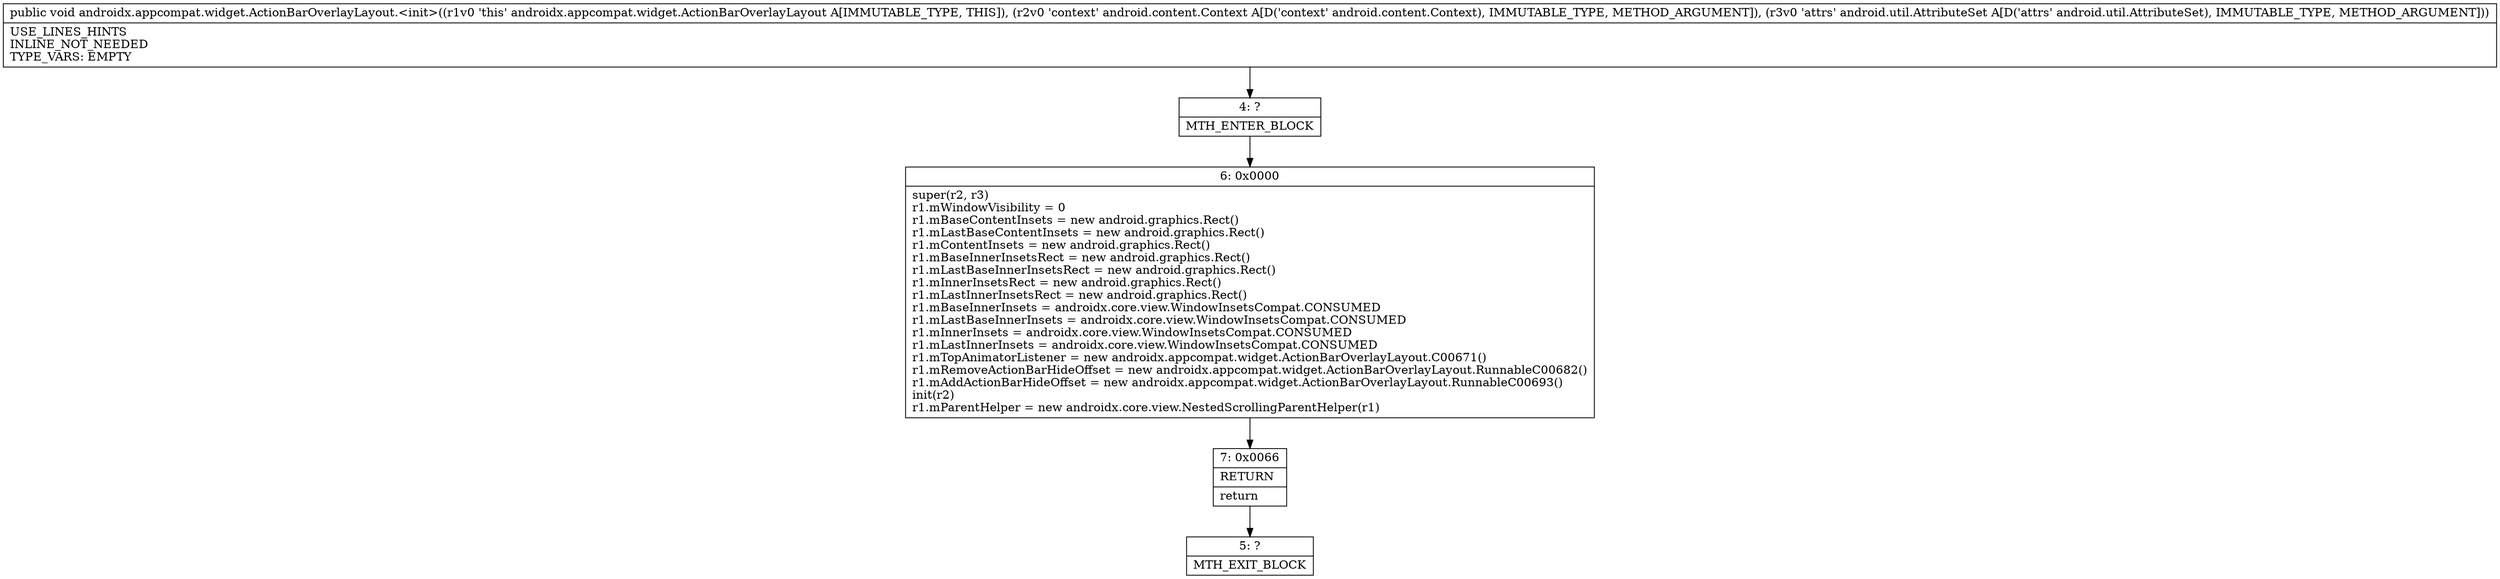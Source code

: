 digraph "CFG forandroidx.appcompat.widget.ActionBarOverlayLayout.\<init\>(Landroid\/content\/Context;Landroid\/util\/AttributeSet;)V" {
Node_4 [shape=record,label="{4\:\ ?|MTH_ENTER_BLOCK\l}"];
Node_6 [shape=record,label="{6\:\ 0x0000|super(r2, r3)\lr1.mWindowVisibility = 0\lr1.mBaseContentInsets = new android.graphics.Rect()\lr1.mLastBaseContentInsets = new android.graphics.Rect()\lr1.mContentInsets = new android.graphics.Rect()\lr1.mBaseInnerInsetsRect = new android.graphics.Rect()\lr1.mLastBaseInnerInsetsRect = new android.graphics.Rect()\lr1.mInnerInsetsRect = new android.graphics.Rect()\lr1.mLastInnerInsetsRect = new android.graphics.Rect()\lr1.mBaseInnerInsets = androidx.core.view.WindowInsetsCompat.CONSUMED\lr1.mLastBaseInnerInsets = androidx.core.view.WindowInsetsCompat.CONSUMED\lr1.mInnerInsets = androidx.core.view.WindowInsetsCompat.CONSUMED\lr1.mLastInnerInsets = androidx.core.view.WindowInsetsCompat.CONSUMED\lr1.mTopAnimatorListener = new androidx.appcompat.widget.ActionBarOverlayLayout.C00671()\lr1.mRemoveActionBarHideOffset = new androidx.appcompat.widget.ActionBarOverlayLayout.RunnableC00682()\lr1.mAddActionBarHideOffset = new androidx.appcompat.widget.ActionBarOverlayLayout.RunnableC00693()\linit(r2)\lr1.mParentHelper = new androidx.core.view.NestedScrollingParentHelper(r1)\l}"];
Node_7 [shape=record,label="{7\:\ 0x0066|RETURN\l|return\l}"];
Node_5 [shape=record,label="{5\:\ ?|MTH_EXIT_BLOCK\l}"];
MethodNode[shape=record,label="{public void androidx.appcompat.widget.ActionBarOverlayLayout.\<init\>((r1v0 'this' androidx.appcompat.widget.ActionBarOverlayLayout A[IMMUTABLE_TYPE, THIS]), (r2v0 'context' android.content.Context A[D('context' android.content.Context), IMMUTABLE_TYPE, METHOD_ARGUMENT]), (r3v0 'attrs' android.util.AttributeSet A[D('attrs' android.util.AttributeSet), IMMUTABLE_TYPE, METHOD_ARGUMENT]))  | USE_LINES_HINTS\lINLINE_NOT_NEEDED\lTYPE_VARS: EMPTY\l}"];
MethodNode -> Node_4;Node_4 -> Node_6;
Node_6 -> Node_7;
Node_7 -> Node_5;
}

